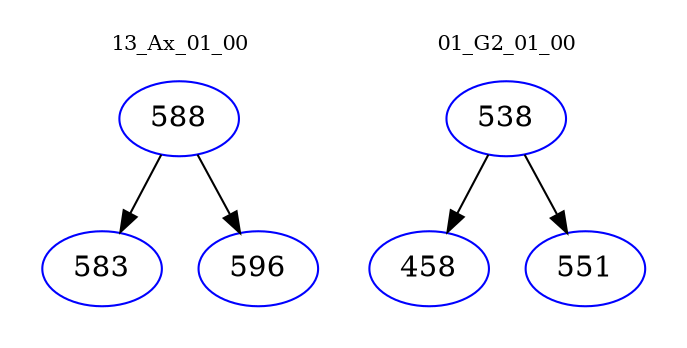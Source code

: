 digraph{
subgraph cluster_0 {
color = white
label = "13_Ax_01_00";
fontsize=10;
T0_588 [label="588", color="blue"]
T0_588 -> T0_583 [color="black"]
T0_583 [label="583", color="blue"]
T0_588 -> T0_596 [color="black"]
T0_596 [label="596", color="blue"]
}
subgraph cluster_1 {
color = white
label = "01_G2_01_00";
fontsize=10;
T1_538 [label="538", color="blue"]
T1_538 -> T1_458 [color="black"]
T1_458 [label="458", color="blue"]
T1_538 -> T1_551 [color="black"]
T1_551 [label="551", color="blue"]
}
}
